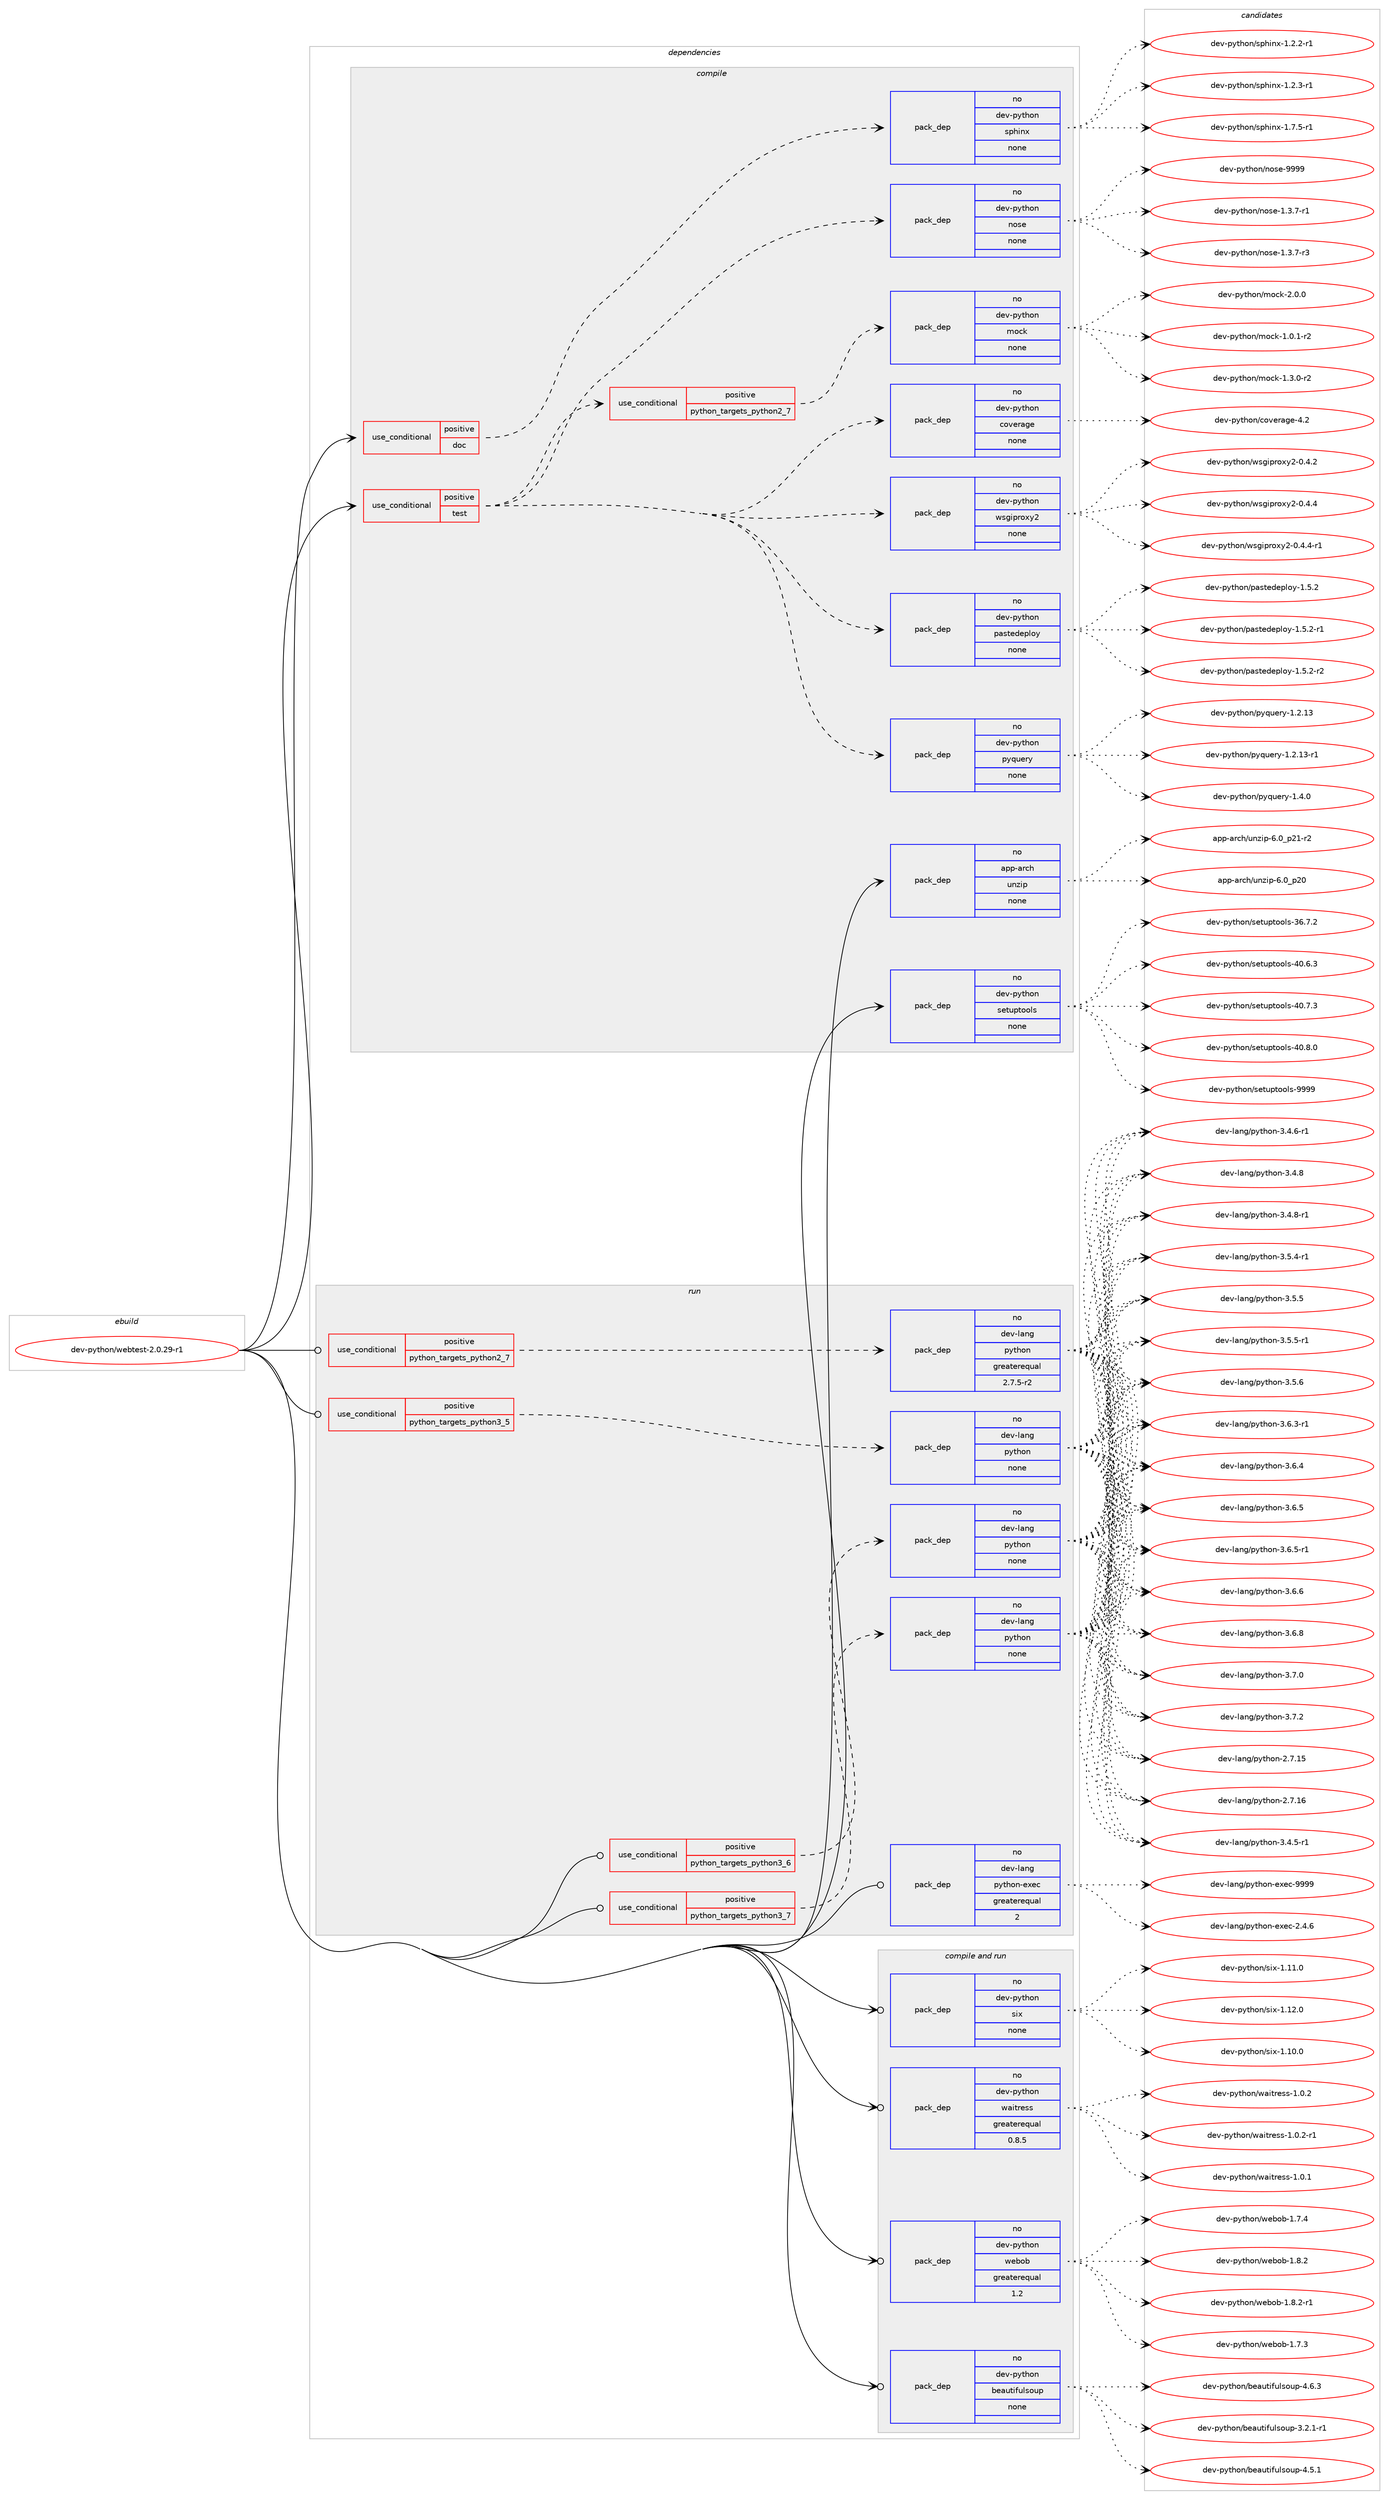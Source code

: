 digraph prolog {

# *************
# Graph options
# *************

newrank=true;
concentrate=true;
compound=true;
graph [rankdir=LR,fontname=Helvetica,fontsize=10,ranksep=1.5];#, ranksep=2.5, nodesep=0.2];
edge  [arrowhead=vee];
node  [fontname=Helvetica,fontsize=10];

# **********
# The ebuild
# **********

subgraph cluster_leftcol {
color=gray;
rank=same;
label=<<i>ebuild</i>>;
id [label="dev-python/webtest-2.0.29-r1", color=red, width=4, href="../dev-python/webtest-2.0.29-r1.svg"];
}

# ****************
# The dependencies
# ****************

subgraph cluster_midcol {
color=gray;
label=<<i>dependencies</i>>;
subgraph cluster_compile {
fillcolor="#eeeeee";
style=filled;
label=<<i>compile</i>>;
subgraph cond386768 {
dependency1447836 [label=<<TABLE BORDER="0" CELLBORDER="1" CELLSPACING="0" CELLPADDING="4"><TR><TD ROWSPAN="3" CELLPADDING="10">use_conditional</TD></TR><TR><TD>positive</TD></TR><TR><TD>doc</TD></TR></TABLE>>, shape=none, color=red];
subgraph pack1037698 {
dependency1447837 [label=<<TABLE BORDER="0" CELLBORDER="1" CELLSPACING="0" CELLPADDING="4" WIDTH="220"><TR><TD ROWSPAN="6" CELLPADDING="30">pack_dep</TD></TR><TR><TD WIDTH="110">no</TD></TR><TR><TD>dev-python</TD></TR><TR><TD>sphinx</TD></TR><TR><TD>none</TD></TR><TR><TD></TD></TR></TABLE>>, shape=none, color=blue];
}
dependency1447836:e -> dependency1447837:w [weight=20,style="dashed",arrowhead="vee"];
}
id:e -> dependency1447836:w [weight=20,style="solid",arrowhead="vee"];
subgraph cond386769 {
dependency1447838 [label=<<TABLE BORDER="0" CELLBORDER="1" CELLSPACING="0" CELLPADDING="4"><TR><TD ROWSPAN="3" CELLPADDING="10">use_conditional</TD></TR><TR><TD>positive</TD></TR><TR><TD>test</TD></TR></TABLE>>, shape=none, color=red];
subgraph pack1037699 {
dependency1447839 [label=<<TABLE BORDER="0" CELLBORDER="1" CELLSPACING="0" CELLPADDING="4" WIDTH="220"><TR><TD ROWSPAN="6" CELLPADDING="30">pack_dep</TD></TR><TR><TD WIDTH="110">no</TD></TR><TR><TD>dev-python</TD></TR><TR><TD>nose</TD></TR><TR><TD>none</TD></TR><TR><TD></TD></TR></TABLE>>, shape=none, color=blue];
}
dependency1447838:e -> dependency1447839:w [weight=20,style="dashed",arrowhead="vee"];
subgraph pack1037700 {
dependency1447840 [label=<<TABLE BORDER="0" CELLBORDER="1" CELLSPACING="0" CELLPADDING="4" WIDTH="220"><TR><TD ROWSPAN="6" CELLPADDING="30">pack_dep</TD></TR><TR><TD WIDTH="110">no</TD></TR><TR><TD>dev-python</TD></TR><TR><TD>pyquery</TD></TR><TR><TD>none</TD></TR><TR><TD></TD></TR></TABLE>>, shape=none, color=blue];
}
dependency1447838:e -> dependency1447840:w [weight=20,style="dashed",arrowhead="vee"];
subgraph pack1037701 {
dependency1447841 [label=<<TABLE BORDER="0" CELLBORDER="1" CELLSPACING="0" CELLPADDING="4" WIDTH="220"><TR><TD ROWSPAN="6" CELLPADDING="30">pack_dep</TD></TR><TR><TD WIDTH="110">no</TD></TR><TR><TD>dev-python</TD></TR><TR><TD>pastedeploy</TD></TR><TR><TD>none</TD></TR><TR><TD></TD></TR></TABLE>>, shape=none, color=blue];
}
dependency1447838:e -> dependency1447841:w [weight=20,style="dashed",arrowhead="vee"];
subgraph pack1037702 {
dependency1447842 [label=<<TABLE BORDER="0" CELLBORDER="1" CELLSPACING="0" CELLPADDING="4" WIDTH="220"><TR><TD ROWSPAN="6" CELLPADDING="30">pack_dep</TD></TR><TR><TD WIDTH="110">no</TD></TR><TR><TD>dev-python</TD></TR><TR><TD>wsgiproxy2</TD></TR><TR><TD>none</TD></TR><TR><TD></TD></TR></TABLE>>, shape=none, color=blue];
}
dependency1447838:e -> dependency1447842:w [weight=20,style="dashed",arrowhead="vee"];
subgraph pack1037703 {
dependency1447843 [label=<<TABLE BORDER="0" CELLBORDER="1" CELLSPACING="0" CELLPADDING="4" WIDTH="220"><TR><TD ROWSPAN="6" CELLPADDING="30">pack_dep</TD></TR><TR><TD WIDTH="110">no</TD></TR><TR><TD>dev-python</TD></TR><TR><TD>coverage</TD></TR><TR><TD>none</TD></TR><TR><TD></TD></TR></TABLE>>, shape=none, color=blue];
}
dependency1447838:e -> dependency1447843:w [weight=20,style="dashed",arrowhead="vee"];
subgraph cond386770 {
dependency1447844 [label=<<TABLE BORDER="0" CELLBORDER="1" CELLSPACING="0" CELLPADDING="4"><TR><TD ROWSPAN="3" CELLPADDING="10">use_conditional</TD></TR><TR><TD>positive</TD></TR><TR><TD>python_targets_python2_7</TD></TR></TABLE>>, shape=none, color=red];
subgraph pack1037704 {
dependency1447845 [label=<<TABLE BORDER="0" CELLBORDER="1" CELLSPACING="0" CELLPADDING="4" WIDTH="220"><TR><TD ROWSPAN="6" CELLPADDING="30">pack_dep</TD></TR><TR><TD WIDTH="110">no</TD></TR><TR><TD>dev-python</TD></TR><TR><TD>mock</TD></TR><TR><TD>none</TD></TR><TR><TD></TD></TR></TABLE>>, shape=none, color=blue];
}
dependency1447844:e -> dependency1447845:w [weight=20,style="dashed",arrowhead="vee"];
}
dependency1447838:e -> dependency1447844:w [weight=20,style="dashed",arrowhead="vee"];
}
id:e -> dependency1447838:w [weight=20,style="solid",arrowhead="vee"];
subgraph pack1037705 {
dependency1447846 [label=<<TABLE BORDER="0" CELLBORDER="1" CELLSPACING="0" CELLPADDING="4" WIDTH="220"><TR><TD ROWSPAN="6" CELLPADDING="30">pack_dep</TD></TR><TR><TD WIDTH="110">no</TD></TR><TR><TD>app-arch</TD></TR><TR><TD>unzip</TD></TR><TR><TD>none</TD></TR><TR><TD></TD></TR></TABLE>>, shape=none, color=blue];
}
id:e -> dependency1447846:w [weight=20,style="solid",arrowhead="vee"];
subgraph pack1037706 {
dependency1447847 [label=<<TABLE BORDER="0" CELLBORDER="1" CELLSPACING="0" CELLPADDING="4" WIDTH="220"><TR><TD ROWSPAN="6" CELLPADDING="30">pack_dep</TD></TR><TR><TD WIDTH="110">no</TD></TR><TR><TD>dev-python</TD></TR><TR><TD>setuptools</TD></TR><TR><TD>none</TD></TR><TR><TD></TD></TR></TABLE>>, shape=none, color=blue];
}
id:e -> dependency1447847:w [weight=20,style="solid",arrowhead="vee"];
}
subgraph cluster_compileandrun {
fillcolor="#eeeeee";
style=filled;
label=<<i>compile and run</i>>;
subgraph pack1037707 {
dependency1447848 [label=<<TABLE BORDER="0" CELLBORDER="1" CELLSPACING="0" CELLPADDING="4" WIDTH="220"><TR><TD ROWSPAN="6" CELLPADDING="30">pack_dep</TD></TR><TR><TD WIDTH="110">no</TD></TR><TR><TD>dev-python</TD></TR><TR><TD>beautifulsoup</TD></TR><TR><TD>none</TD></TR><TR><TD></TD></TR></TABLE>>, shape=none, color=blue];
}
id:e -> dependency1447848:w [weight=20,style="solid",arrowhead="odotvee"];
subgraph pack1037708 {
dependency1447849 [label=<<TABLE BORDER="0" CELLBORDER="1" CELLSPACING="0" CELLPADDING="4" WIDTH="220"><TR><TD ROWSPAN="6" CELLPADDING="30">pack_dep</TD></TR><TR><TD WIDTH="110">no</TD></TR><TR><TD>dev-python</TD></TR><TR><TD>six</TD></TR><TR><TD>none</TD></TR><TR><TD></TD></TR></TABLE>>, shape=none, color=blue];
}
id:e -> dependency1447849:w [weight=20,style="solid",arrowhead="odotvee"];
subgraph pack1037709 {
dependency1447850 [label=<<TABLE BORDER="0" CELLBORDER="1" CELLSPACING="0" CELLPADDING="4" WIDTH="220"><TR><TD ROWSPAN="6" CELLPADDING="30">pack_dep</TD></TR><TR><TD WIDTH="110">no</TD></TR><TR><TD>dev-python</TD></TR><TR><TD>waitress</TD></TR><TR><TD>greaterequal</TD></TR><TR><TD>0.8.5</TD></TR></TABLE>>, shape=none, color=blue];
}
id:e -> dependency1447850:w [weight=20,style="solid",arrowhead="odotvee"];
subgraph pack1037710 {
dependency1447851 [label=<<TABLE BORDER="0" CELLBORDER="1" CELLSPACING="0" CELLPADDING="4" WIDTH="220"><TR><TD ROWSPAN="6" CELLPADDING="30">pack_dep</TD></TR><TR><TD WIDTH="110">no</TD></TR><TR><TD>dev-python</TD></TR><TR><TD>webob</TD></TR><TR><TD>greaterequal</TD></TR><TR><TD>1.2</TD></TR></TABLE>>, shape=none, color=blue];
}
id:e -> dependency1447851:w [weight=20,style="solid",arrowhead="odotvee"];
}
subgraph cluster_run {
fillcolor="#eeeeee";
style=filled;
label=<<i>run</i>>;
subgraph cond386771 {
dependency1447852 [label=<<TABLE BORDER="0" CELLBORDER="1" CELLSPACING="0" CELLPADDING="4"><TR><TD ROWSPAN="3" CELLPADDING="10">use_conditional</TD></TR><TR><TD>positive</TD></TR><TR><TD>python_targets_python2_7</TD></TR></TABLE>>, shape=none, color=red];
subgraph pack1037711 {
dependency1447853 [label=<<TABLE BORDER="0" CELLBORDER="1" CELLSPACING="0" CELLPADDING="4" WIDTH="220"><TR><TD ROWSPAN="6" CELLPADDING="30">pack_dep</TD></TR><TR><TD WIDTH="110">no</TD></TR><TR><TD>dev-lang</TD></TR><TR><TD>python</TD></TR><TR><TD>greaterequal</TD></TR><TR><TD>2.7.5-r2</TD></TR></TABLE>>, shape=none, color=blue];
}
dependency1447852:e -> dependency1447853:w [weight=20,style="dashed",arrowhead="vee"];
}
id:e -> dependency1447852:w [weight=20,style="solid",arrowhead="odot"];
subgraph cond386772 {
dependency1447854 [label=<<TABLE BORDER="0" CELLBORDER="1" CELLSPACING="0" CELLPADDING="4"><TR><TD ROWSPAN="3" CELLPADDING="10">use_conditional</TD></TR><TR><TD>positive</TD></TR><TR><TD>python_targets_python3_5</TD></TR></TABLE>>, shape=none, color=red];
subgraph pack1037712 {
dependency1447855 [label=<<TABLE BORDER="0" CELLBORDER="1" CELLSPACING="0" CELLPADDING="4" WIDTH="220"><TR><TD ROWSPAN="6" CELLPADDING="30">pack_dep</TD></TR><TR><TD WIDTH="110">no</TD></TR><TR><TD>dev-lang</TD></TR><TR><TD>python</TD></TR><TR><TD>none</TD></TR><TR><TD></TD></TR></TABLE>>, shape=none, color=blue];
}
dependency1447854:e -> dependency1447855:w [weight=20,style="dashed",arrowhead="vee"];
}
id:e -> dependency1447854:w [weight=20,style="solid",arrowhead="odot"];
subgraph cond386773 {
dependency1447856 [label=<<TABLE BORDER="0" CELLBORDER="1" CELLSPACING="0" CELLPADDING="4"><TR><TD ROWSPAN="3" CELLPADDING="10">use_conditional</TD></TR><TR><TD>positive</TD></TR><TR><TD>python_targets_python3_6</TD></TR></TABLE>>, shape=none, color=red];
subgraph pack1037713 {
dependency1447857 [label=<<TABLE BORDER="0" CELLBORDER="1" CELLSPACING="0" CELLPADDING="4" WIDTH="220"><TR><TD ROWSPAN="6" CELLPADDING="30">pack_dep</TD></TR><TR><TD WIDTH="110">no</TD></TR><TR><TD>dev-lang</TD></TR><TR><TD>python</TD></TR><TR><TD>none</TD></TR><TR><TD></TD></TR></TABLE>>, shape=none, color=blue];
}
dependency1447856:e -> dependency1447857:w [weight=20,style="dashed",arrowhead="vee"];
}
id:e -> dependency1447856:w [weight=20,style="solid",arrowhead="odot"];
subgraph cond386774 {
dependency1447858 [label=<<TABLE BORDER="0" CELLBORDER="1" CELLSPACING="0" CELLPADDING="4"><TR><TD ROWSPAN="3" CELLPADDING="10">use_conditional</TD></TR><TR><TD>positive</TD></TR><TR><TD>python_targets_python3_7</TD></TR></TABLE>>, shape=none, color=red];
subgraph pack1037714 {
dependency1447859 [label=<<TABLE BORDER="0" CELLBORDER="1" CELLSPACING="0" CELLPADDING="4" WIDTH="220"><TR><TD ROWSPAN="6" CELLPADDING="30">pack_dep</TD></TR><TR><TD WIDTH="110">no</TD></TR><TR><TD>dev-lang</TD></TR><TR><TD>python</TD></TR><TR><TD>none</TD></TR><TR><TD></TD></TR></TABLE>>, shape=none, color=blue];
}
dependency1447858:e -> dependency1447859:w [weight=20,style="dashed",arrowhead="vee"];
}
id:e -> dependency1447858:w [weight=20,style="solid",arrowhead="odot"];
subgraph pack1037715 {
dependency1447860 [label=<<TABLE BORDER="0" CELLBORDER="1" CELLSPACING="0" CELLPADDING="4" WIDTH="220"><TR><TD ROWSPAN="6" CELLPADDING="30">pack_dep</TD></TR><TR><TD WIDTH="110">no</TD></TR><TR><TD>dev-lang</TD></TR><TR><TD>python-exec</TD></TR><TR><TD>greaterequal</TD></TR><TR><TD>2</TD></TR></TABLE>>, shape=none, color=blue];
}
id:e -> dependency1447860:w [weight=20,style="solid",arrowhead="odot"];
}
}

# **************
# The candidates
# **************

subgraph cluster_choices {
rank=same;
color=gray;
label=<<i>candidates</i>>;

subgraph choice1037698 {
color=black;
nodesep=1;
choice10010111845112121116104111110471151121041051101204549465046504511449 [label="dev-python/sphinx-1.2.2-r1", color=red, width=4,href="../dev-python/sphinx-1.2.2-r1.svg"];
choice10010111845112121116104111110471151121041051101204549465046514511449 [label="dev-python/sphinx-1.2.3-r1", color=red, width=4,href="../dev-python/sphinx-1.2.3-r1.svg"];
choice10010111845112121116104111110471151121041051101204549465546534511449 [label="dev-python/sphinx-1.7.5-r1", color=red, width=4,href="../dev-python/sphinx-1.7.5-r1.svg"];
dependency1447837:e -> choice10010111845112121116104111110471151121041051101204549465046504511449:w [style=dotted,weight="100"];
dependency1447837:e -> choice10010111845112121116104111110471151121041051101204549465046514511449:w [style=dotted,weight="100"];
dependency1447837:e -> choice10010111845112121116104111110471151121041051101204549465546534511449:w [style=dotted,weight="100"];
}
subgraph choice1037699 {
color=black;
nodesep=1;
choice10010111845112121116104111110471101111151014549465146554511449 [label="dev-python/nose-1.3.7-r1", color=red, width=4,href="../dev-python/nose-1.3.7-r1.svg"];
choice10010111845112121116104111110471101111151014549465146554511451 [label="dev-python/nose-1.3.7-r3", color=red, width=4,href="../dev-python/nose-1.3.7-r3.svg"];
choice10010111845112121116104111110471101111151014557575757 [label="dev-python/nose-9999", color=red, width=4,href="../dev-python/nose-9999.svg"];
dependency1447839:e -> choice10010111845112121116104111110471101111151014549465146554511449:w [style=dotted,weight="100"];
dependency1447839:e -> choice10010111845112121116104111110471101111151014549465146554511451:w [style=dotted,weight="100"];
dependency1447839:e -> choice10010111845112121116104111110471101111151014557575757:w [style=dotted,weight="100"];
}
subgraph choice1037700 {
color=black;
nodesep=1;
choice100101118451121211161041111104711212111311710111412145494650464951 [label="dev-python/pyquery-1.2.13", color=red, width=4,href="../dev-python/pyquery-1.2.13.svg"];
choice1001011184511212111610411111047112121113117101114121454946504649514511449 [label="dev-python/pyquery-1.2.13-r1", color=red, width=4,href="../dev-python/pyquery-1.2.13-r1.svg"];
choice1001011184511212111610411111047112121113117101114121454946524648 [label="dev-python/pyquery-1.4.0", color=red, width=4,href="../dev-python/pyquery-1.4.0.svg"];
dependency1447840:e -> choice100101118451121211161041111104711212111311710111412145494650464951:w [style=dotted,weight="100"];
dependency1447840:e -> choice1001011184511212111610411111047112121113117101114121454946504649514511449:w [style=dotted,weight="100"];
dependency1447840:e -> choice1001011184511212111610411111047112121113117101114121454946524648:w [style=dotted,weight="100"];
}
subgraph choice1037701 {
color=black;
nodesep=1;
choice100101118451121211161041111104711297115116101100101112108111121454946534650 [label="dev-python/pastedeploy-1.5.2", color=red, width=4,href="../dev-python/pastedeploy-1.5.2.svg"];
choice1001011184511212111610411111047112971151161011001011121081111214549465346504511449 [label="dev-python/pastedeploy-1.5.2-r1", color=red, width=4,href="../dev-python/pastedeploy-1.5.2-r1.svg"];
choice1001011184511212111610411111047112971151161011001011121081111214549465346504511450 [label="dev-python/pastedeploy-1.5.2-r2", color=red, width=4,href="../dev-python/pastedeploy-1.5.2-r2.svg"];
dependency1447841:e -> choice100101118451121211161041111104711297115116101100101112108111121454946534650:w [style=dotted,weight="100"];
dependency1447841:e -> choice1001011184511212111610411111047112971151161011001011121081111214549465346504511449:w [style=dotted,weight="100"];
dependency1447841:e -> choice1001011184511212111610411111047112971151161011001011121081111214549465346504511450:w [style=dotted,weight="100"];
}
subgraph choice1037702 {
color=black;
nodesep=1;
choice100101118451121211161041111104711911510310511211411112012150454846524650 [label="dev-python/wsgiproxy2-0.4.2", color=red, width=4,href="../dev-python/wsgiproxy2-0.4.2.svg"];
choice100101118451121211161041111104711911510310511211411112012150454846524652 [label="dev-python/wsgiproxy2-0.4.4", color=red, width=4,href="../dev-python/wsgiproxy2-0.4.4.svg"];
choice1001011184511212111610411111047119115103105112114111120121504548465246524511449 [label="dev-python/wsgiproxy2-0.4.4-r1", color=red, width=4,href="../dev-python/wsgiproxy2-0.4.4-r1.svg"];
dependency1447842:e -> choice100101118451121211161041111104711911510310511211411112012150454846524650:w [style=dotted,weight="100"];
dependency1447842:e -> choice100101118451121211161041111104711911510310511211411112012150454846524652:w [style=dotted,weight="100"];
dependency1447842:e -> choice1001011184511212111610411111047119115103105112114111120121504548465246524511449:w [style=dotted,weight="100"];
}
subgraph choice1037703 {
color=black;
nodesep=1;
choice1001011184511212111610411111047991111181011149710310145524650 [label="dev-python/coverage-4.2", color=red, width=4,href="../dev-python/coverage-4.2.svg"];
dependency1447843:e -> choice1001011184511212111610411111047991111181011149710310145524650:w [style=dotted,weight="100"];
}
subgraph choice1037704 {
color=black;
nodesep=1;
choice1001011184511212111610411111047109111991074549464846494511450 [label="dev-python/mock-1.0.1-r2", color=red, width=4,href="../dev-python/mock-1.0.1-r2.svg"];
choice1001011184511212111610411111047109111991074549465146484511450 [label="dev-python/mock-1.3.0-r2", color=red, width=4,href="../dev-python/mock-1.3.0-r2.svg"];
choice100101118451121211161041111104710911199107455046484648 [label="dev-python/mock-2.0.0", color=red, width=4,href="../dev-python/mock-2.0.0.svg"];
dependency1447845:e -> choice1001011184511212111610411111047109111991074549464846494511450:w [style=dotted,weight="100"];
dependency1447845:e -> choice1001011184511212111610411111047109111991074549465146484511450:w [style=dotted,weight="100"];
dependency1447845:e -> choice100101118451121211161041111104710911199107455046484648:w [style=dotted,weight="100"];
}
subgraph choice1037705 {
color=black;
nodesep=1;
choice971121124597114991044711711012210511245544648951125048 [label="app-arch/unzip-6.0_p20", color=red, width=4,href="../app-arch/unzip-6.0_p20.svg"];
choice9711211245971149910447117110122105112455446489511250494511450 [label="app-arch/unzip-6.0_p21-r2", color=red, width=4,href="../app-arch/unzip-6.0_p21-r2.svg"];
dependency1447846:e -> choice971121124597114991044711711012210511245544648951125048:w [style=dotted,weight="100"];
dependency1447846:e -> choice9711211245971149910447117110122105112455446489511250494511450:w [style=dotted,weight="100"];
}
subgraph choice1037706 {
color=black;
nodesep=1;
choice100101118451121211161041111104711510111611711211611111110811545515446554650 [label="dev-python/setuptools-36.7.2", color=red, width=4,href="../dev-python/setuptools-36.7.2.svg"];
choice100101118451121211161041111104711510111611711211611111110811545524846544651 [label="dev-python/setuptools-40.6.3", color=red, width=4,href="../dev-python/setuptools-40.6.3.svg"];
choice100101118451121211161041111104711510111611711211611111110811545524846554651 [label="dev-python/setuptools-40.7.3", color=red, width=4,href="../dev-python/setuptools-40.7.3.svg"];
choice100101118451121211161041111104711510111611711211611111110811545524846564648 [label="dev-python/setuptools-40.8.0", color=red, width=4,href="../dev-python/setuptools-40.8.0.svg"];
choice10010111845112121116104111110471151011161171121161111111081154557575757 [label="dev-python/setuptools-9999", color=red, width=4,href="../dev-python/setuptools-9999.svg"];
dependency1447847:e -> choice100101118451121211161041111104711510111611711211611111110811545515446554650:w [style=dotted,weight="100"];
dependency1447847:e -> choice100101118451121211161041111104711510111611711211611111110811545524846544651:w [style=dotted,weight="100"];
dependency1447847:e -> choice100101118451121211161041111104711510111611711211611111110811545524846554651:w [style=dotted,weight="100"];
dependency1447847:e -> choice100101118451121211161041111104711510111611711211611111110811545524846564648:w [style=dotted,weight="100"];
dependency1447847:e -> choice10010111845112121116104111110471151011161171121161111111081154557575757:w [style=dotted,weight="100"];
}
subgraph choice1037707 {
color=black;
nodesep=1;
choice100101118451121211161041111104798101971171161051021171081151111171124551465046494511449 [label="dev-python/beautifulsoup-3.2.1-r1", color=red, width=4,href="../dev-python/beautifulsoup-3.2.1-r1.svg"];
choice10010111845112121116104111110479810197117116105102117108115111117112455246534649 [label="dev-python/beautifulsoup-4.5.1", color=red, width=4,href="../dev-python/beautifulsoup-4.5.1.svg"];
choice10010111845112121116104111110479810197117116105102117108115111117112455246544651 [label="dev-python/beautifulsoup-4.6.3", color=red, width=4,href="../dev-python/beautifulsoup-4.6.3.svg"];
dependency1447848:e -> choice100101118451121211161041111104798101971171161051021171081151111171124551465046494511449:w [style=dotted,weight="100"];
dependency1447848:e -> choice10010111845112121116104111110479810197117116105102117108115111117112455246534649:w [style=dotted,weight="100"];
dependency1447848:e -> choice10010111845112121116104111110479810197117116105102117108115111117112455246544651:w [style=dotted,weight="100"];
}
subgraph choice1037708 {
color=black;
nodesep=1;
choice100101118451121211161041111104711510512045494649484648 [label="dev-python/six-1.10.0", color=red, width=4,href="../dev-python/six-1.10.0.svg"];
choice100101118451121211161041111104711510512045494649494648 [label="dev-python/six-1.11.0", color=red, width=4,href="../dev-python/six-1.11.0.svg"];
choice100101118451121211161041111104711510512045494649504648 [label="dev-python/six-1.12.0", color=red, width=4,href="../dev-python/six-1.12.0.svg"];
dependency1447849:e -> choice100101118451121211161041111104711510512045494649484648:w [style=dotted,weight="100"];
dependency1447849:e -> choice100101118451121211161041111104711510512045494649494648:w [style=dotted,weight="100"];
dependency1447849:e -> choice100101118451121211161041111104711510512045494649504648:w [style=dotted,weight="100"];
}
subgraph choice1037709 {
color=black;
nodesep=1;
choice100101118451121211161041111104711997105116114101115115454946484649 [label="dev-python/waitress-1.0.1", color=red, width=4,href="../dev-python/waitress-1.0.1.svg"];
choice100101118451121211161041111104711997105116114101115115454946484650 [label="dev-python/waitress-1.0.2", color=red, width=4,href="../dev-python/waitress-1.0.2.svg"];
choice1001011184511212111610411111047119971051161141011151154549464846504511449 [label="dev-python/waitress-1.0.2-r1", color=red, width=4,href="../dev-python/waitress-1.0.2-r1.svg"];
dependency1447850:e -> choice100101118451121211161041111104711997105116114101115115454946484649:w [style=dotted,weight="100"];
dependency1447850:e -> choice100101118451121211161041111104711997105116114101115115454946484650:w [style=dotted,weight="100"];
dependency1447850:e -> choice1001011184511212111610411111047119971051161141011151154549464846504511449:w [style=dotted,weight="100"];
}
subgraph choice1037710 {
color=black;
nodesep=1;
choice10010111845112121116104111110471191019811198454946554651 [label="dev-python/webob-1.7.3", color=red, width=4,href="../dev-python/webob-1.7.3.svg"];
choice10010111845112121116104111110471191019811198454946554652 [label="dev-python/webob-1.7.4", color=red, width=4,href="../dev-python/webob-1.7.4.svg"];
choice10010111845112121116104111110471191019811198454946564650 [label="dev-python/webob-1.8.2", color=red, width=4,href="../dev-python/webob-1.8.2.svg"];
choice100101118451121211161041111104711910198111984549465646504511449 [label="dev-python/webob-1.8.2-r1", color=red, width=4,href="../dev-python/webob-1.8.2-r1.svg"];
dependency1447851:e -> choice10010111845112121116104111110471191019811198454946554651:w [style=dotted,weight="100"];
dependency1447851:e -> choice10010111845112121116104111110471191019811198454946554652:w [style=dotted,weight="100"];
dependency1447851:e -> choice10010111845112121116104111110471191019811198454946564650:w [style=dotted,weight="100"];
dependency1447851:e -> choice100101118451121211161041111104711910198111984549465646504511449:w [style=dotted,weight="100"];
}
subgraph choice1037711 {
color=black;
nodesep=1;
choice10010111845108971101034711212111610411111045504655464953 [label="dev-lang/python-2.7.15", color=red, width=4,href="../dev-lang/python-2.7.15.svg"];
choice10010111845108971101034711212111610411111045504655464954 [label="dev-lang/python-2.7.16", color=red, width=4,href="../dev-lang/python-2.7.16.svg"];
choice1001011184510897110103471121211161041111104551465246534511449 [label="dev-lang/python-3.4.5-r1", color=red, width=4,href="../dev-lang/python-3.4.5-r1.svg"];
choice1001011184510897110103471121211161041111104551465246544511449 [label="dev-lang/python-3.4.6-r1", color=red, width=4,href="../dev-lang/python-3.4.6-r1.svg"];
choice100101118451089711010347112121116104111110455146524656 [label="dev-lang/python-3.4.8", color=red, width=4,href="../dev-lang/python-3.4.8.svg"];
choice1001011184510897110103471121211161041111104551465246564511449 [label="dev-lang/python-3.4.8-r1", color=red, width=4,href="../dev-lang/python-3.4.8-r1.svg"];
choice1001011184510897110103471121211161041111104551465346524511449 [label="dev-lang/python-3.5.4-r1", color=red, width=4,href="../dev-lang/python-3.5.4-r1.svg"];
choice100101118451089711010347112121116104111110455146534653 [label="dev-lang/python-3.5.5", color=red, width=4,href="../dev-lang/python-3.5.5.svg"];
choice1001011184510897110103471121211161041111104551465346534511449 [label="dev-lang/python-3.5.5-r1", color=red, width=4,href="../dev-lang/python-3.5.5-r1.svg"];
choice100101118451089711010347112121116104111110455146534654 [label="dev-lang/python-3.5.6", color=red, width=4,href="../dev-lang/python-3.5.6.svg"];
choice1001011184510897110103471121211161041111104551465446514511449 [label="dev-lang/python-3.6.3-r1", color=red, width=4,href="../dev-lang/python-3.6.3-r1.svg"];
choice100101118451089711010347112121116104111110455146544652 [label="dev-lang/python-3.6.4", color=red, width=4,href="../dev-lang/python-3.6.4.svg"];
choice100101118451089711010347112121116104111110455146544653 [label="dev-lang/python-3.6.5", color=red, width=4,href="../dev-lang/python-3.6.5.svg"];
choice1001011184510897110103471121211161041111104551465446534511449 [label="dev-lang/python-3.6.5-r1", color=red, width=4,href="../dev-lang/python-3.6.5-r1.svg"];
choice100101118451089711010347112121116104111110455146544654 [label="dev-lang/python-3.6.6", color=red, width=4,href="../dev-lang/python-3.6.6.svg"];
choice100101118451089711010347112121116104111110455146544656 [label="dev-lang/python-3.6.8", color=red, width=4,href="../dev-lang/python-3.6.8.svg"];
choice100101118451089711010347112121116104111110455146554648 [label="dev-lang/python-3.7.0", color=red, width=4,href="../dev-lang/python-3.7.0.svg"];
choice100101118451089711010347112121116104111110455146554650 [label="dev-lang/python-3.7.2", color=red, width=4,href="../dev-lang/python-3.7.2.svg"];
dependency1447853:e -> choice10010111845108971101034711212111610411111045504655464953:w [style=dotted,weight="100"];
dependency1447853:e -> choice10010111845108971101034711212111610411111045504655464954:w [style=dotted,weight="100"];
dependency1447853:e -> choice1001011184510897110103471121211161041111104551465246534511449:w [style=dotted,weight="100"];
dependency1447853:e -> choice1001011184510897110103471121211161041111104551465246544511449:w [style=dotted,weight="100"];
dependency1447853:e -> choice100101118451089711010347112121116104111110455146524656:w [style=dotted,weight="100"];
dependency1447853:e -> choice1001011184510897110103471121211161041111104551465246564511449:w [style=dotted,weight="100"];
dependency1447853:e -> choice1001011184510897110103471121211161041111104551465346524511449:w [style=dotted,weight="100"];
dependency1447853:e -> choice100101118451089711010347112121116104111110455146534653:w [style=dotted,weight="100"];
dependency1447853:e -> choice1001011184510897110103471121211161041111104551465346534511449:w [style=dotted,weight="100"];
dependency1447853:e -> choice100101118451089711010347112121116104111110455146534654:w [style=dotted,weight="100"];
dependency1447853:e -> choice1001011184510897110103471121211161041111104551465446514511449:w [style=dotted,weight="100"];
dependency1447853:e -> choice100101118451089711010347112121116104111110455146544652:w [style=dotted,weight="100"];
dependency1447853:e -> choice100101118451089711010347112121116104111110455146544653:w [style=dotted,weight="100"];
dependency1447853:e -> choice1001011184510897110103471121211161041111104551465446534511449:w [style=dotted,weight="100"];
dependency1447853:e -> choice100101118451089711010347112121116104111110455146544654:w [style=dotted,weight="100"];
dependency1447853:e -> choice100101118451089711010347112121116104111110455146544656:w [style=dotted,weight="100"];
dependency1447853:e -> choice100101118451089711010347112121116104111110455146554648:w [style=dotted,weight="100"];
dependency1447853:e -> choice100101118451089711010347112121116104111110455146554650:w [style=dotted,weight="100"];
}
subgraph choice1037712 {
color=black;
nodesep=1;
choice10010111845108971101034711212111610411111045504655464953 [label="dev-lang/python-2.7.15", color=red, width=4,href="../dev-lang/python-2.7.15.svg"];
choice10010111845108971101034711212111610411111045504655464954 [label="dev-lang/python-2.7.16", color=red, width=4,href="../dev-lang/python-2.7.16.svg"];
choice1001011184510897110103471121211161041111104551465246534511449 [label="dev-lang/python-3.4.5-r1", color=red, width=4,href="../dev-lang/python-3.4.5-r1.svg"];
choice1001011184510897110103471121211161041111104551465246544511449 [label="dev-lang/python-3.4.6-r1", color=red, width=4,href="../dev-lang/python-3.4.6-r1.svg"];
choice100101118451089711010347112121116104111110455146524656 [label="dev-lang/python-3.4.8", color=red, width=4,href="../dev-lang/python-3.4.8.svg"];
choice1001011184510897110103471121211161041111104551465246564511449 [label="dev-lang/python-3.4.8-r1", color=red, width=4,href="../dev-lang/python-3.4.8-r1.svg"];
choice1001011184510897110103471121211161041111104551465346524511449 [label="dev-lang/python-3.5.4-r1", color=red, width=4,href="../dev-lang/python-3.5.4-r1.svg"];
choice100101118451089711010347112121116104111110455146534653 [label="dev-lang/python-3.5.5", color=red, width=4,href="../dev-lang/python-3.5.5.svg"];
choice1001011184510897110103471121211161041111104551465346534511449 [label="dev-lang/python-3.5.5-r1", color=red, width=4,href="../dev-lang/python-3.5.5-r1.svg"];
choice100101118451089711010347112121116104111110455146534654 [label="dev-lang/python-3.5.6", color=red, width=4,href="../dev-lang/python-3.5.6.svg"];
choice1001011184510897110103471121211161041111104551465446514511449 [label="dev-lang/python-3.6.3-r1", color=red, width=4,href="../dev-lang/python-3.6.3-r1.svg"];
choice100101118451089711010347112121116104111110455146544652 [label="dev-lang/python-3.6.4", color=red, width=4,href="../dev-lang/python-3.6.4.svg"];
choice100101118451089711010347112121116104111110455146544653 [label="dev-lang/python-3.6.5", color=red, width=4,href="../dev-lang/python-3.6.5.svg"];
choice1001011184510897110103471121211161041111104551465446534511449 [label="dev-lang/python-3.6.5-r1", color=red, width=4,href="../dev-lang/python-3.6.5-r1.svg"];
choice100101118451089711010347112121116104111110455146544654 [label="dev-lang/python-3.6.6", color=red, width=4,href="../dev-lang/python-3.6.6.svg"];
choice100101118451089711010347112121116104111110455146544656 [label="dev-lang/python-3.6.8", color=red, width=4,href="../dev-lang/python-3.6.8.svg"];
choice100101118451089711010347112121116104111110455146554648 [label="dev-lang/python-3.7.0", color=red, width=4,href="../dev-lang/python-3.7.0.svg"];
choice100101118451089711010347112121116104111110455146554650 [label="dev-lang/python-3.7.2", color=red, width=4,href="../dev-lang/python-3.7.2.svg"];
dependency1447855:e -> choice10010111845108971101034711212111610411111045504655464953:w [style=dotted,weight="100"];
dependency1447855:e -> choice10010111845108971101034711212111610411111045504655464954:w [style=dotted,weight="100"];
dependency1447855:e -> choice1001011184510897110103471121211161041111104551465246534511449:w [style=dotted,weight="100"];
dependency1447855:e -> choice1001011184510897110103471121211161041111104551465246544511449:w [style=dotted,weight="100"];
dependency1447855:e -> choice100101118451089711010347112121116104111110455146524656:w [style=dotted,weight="100"];
dependency1447855:e -> choice1001011184510897110103471121211161041111104551465246564511449:w [style=dotted,weight="100"];
dependency1447855:e -> choice1001011184510897110103471121211161041111104551465346524511449:w [style=dotted,weight="100"];
dependency1447855:e -> choice100101118451089711010347112121116104111110455146534653:w [style=dotted,weight="100"];
dependency1447855:e -> choice1001011184510897110103471121211161041111104551465346534511449:w [style=dotted,weight="100"];
dependency1447855:e -> choice100101118451089711010347112121116104111110455146534654:w [style=dotted,weight="100"];
dependency1447855:e -> choice1001011184510897110103471121211161041111104551465446514511449:w [style=dotted,weight="100"];
dependency1447855:e -> choice100101118451089711010347112121116104111110455146544652:w [style=dotted,weight="100"];
dependency1447855:e -> choice100101118451089711010347112121116104111110455146544653:w [style=dotted,weight="100"];
dependency1447855:e -> choice1001011184510897110103471121211161041111104551465446534511449:w [style=dotted,weight="100"];
dependency1447855:e -> choice100101118451089711010347112121116104111110455146544654:w [style=dotted,weight="100"];
dependency1447855:e -> choice100101118451089711010347112121116104111110455146544656:w [style=dotted,weight="100"];
dependency1447855:e -> choice100101118451089711010347112121116104111110455146554648:w [style=dotted,weight="100"];
dependency1447855:e -> choice100101118451089711010347112121116104111110455146554650:w [style=dotted,weight="100"];
}
subgraph choice1037713 {
color=black;
nodesep=1;
choice10010111845108971101034711212111610411111045504655464953 [label="dev-lang/python-2.7.15", color=red, width=4,href="../dev-lang/python-2.7.15.svg"];
choice10010111845108971101034711212111610411111045504655464954 [label="dev-lang/python-2.7.16", color=red, width=4,href="../dev-lang/python-2.7.16.svg"];
choice1001011184510897110103471121211161041111104551465246534511449 [label="dev-lang/python-3.4.5-r1", color=red, width=4,href="../dev-lang/python-3.4.5-r1.svg"];
choice1001011184510897110103471121211161041111104551465246544511449 [label="dev-lang/python-3.4.6-r1", color=red, width=4,href="../dev-lang/python-3.4.6-r1.svg"];
choice100101118451089711010347112121116104111110455146524656 [label="dev-lang/python-3.4.8", color=red, width=4,href="../dev-lang/python-3.4.8.svg"];
choice1001011184510897110103471121211161041111104551465246564511449 [label="dev-lang/python-3.4.8-r1", color=red, width=4,href="../dev-lang/python-3.4.8-r1.svg"];
choice1001011184510897110103471121211161041111104551465346524511449 [label="dev-lang/python-3.5.4-r1", color=red, width=4,href="../dev-lang/python-3.5.4-r1.svg"];
choice100101118451089711010347112121116104111110455146534653 [label="dev-lang/python-3.5.5", color=red, width=4,href="../dev-lang/python-3.5.5.svg"];
choice1001011184510897110103471121211161041111104551465346534511449 [label="dev-lang/python-3.5.5-r1", color=red, width=4,href="../dev-lang/python-3.5.5-r1.svg"];
choice100101118451089711010347112121116104111110455146534654 [label="dev-lang/python-3.5.6", color=red, width=4,href="../dev-lang/python-3.5.6.svg"];
choice1001011184510897110103471121211161041111104551465446514511449 [label="dev-lang/python-3.6.3-r1", color=red, width=4,href="../dev-lang/python-3.6.3-r1.svg"];
choice100101118451089711010347112121116104111110455146544652 [label="dev-lang/python-3.6.4", color=red, width=4,href="../dev-lang/python-3.6.4.svg"];
choice100101118451089711010347112121116104111110455146544653 [label="dev-lang/python-3.6.5", color=red, width=4,href="../dev-lang/python-3.6.5.svg"];
choice1001011184510897110103471121211161041111104551465446534511449 [label="dev-lang/python-3.6.5-r1", color=red, width=4,href="../dev-lang/python-3.6.5-r1.svg"];
choice100101118451089711010347112121116104111110455146544654 [label="dev-lang/python-3.6.6", color=red, width=4,href="../dev-lang/python-3.6.6.svg"];
choice100101118451089711010347112121116104111110455146544656 [label="dev-lang/python-3.6.8", color=red, width=4,href="../dev-lang/python-3.6.8.svg"];
choice100101118451089711010347112121116104111110455146554648 [label="dev-lang/python-3.7.0", color=red, width=4,href="../dev-lang/python-3.7.0.svg"];
choice100101118451089711010347112121116104111110455146554650 [label="dev-lang/python-3.7.2", color=red, width=4,href="../dev-lang/python-3.7.2.svg"];
dependency1447857:e -> choice10010111845108971101034711212111610411111045504655464953:w [style=dotted,weight="100"];
dependency1447857:e -> choice10010111845108971101034711212111610411111045504655464954:w [style=dotted,weight="100"];
dependency1447857:e -> choice1001011184510897110103471121211161041111104551465246534511449:w [style=dotted,weight="100"];
dependency1447857:e -> choice1001011184510897110103471121211161041111104551465246544511449:w [style=dotted,weight="100"];
dependency1447857:e -> choice100101118451089711010347112121116104111110455146524656:w [style=dotted,weight="100"];
dependency1447857:e -> choice1001011184510897110103471121211161041111104551465246564511449:w [style=dotted,weight="100"];
dependency1447857:e -> choice1001011184510897110103471121211161041111104551465346524511449:w [style=dotted,weight="100"];
dependency1447857:e -> choice100101118451089711010347112121116104111110455146534653:w [style=dotted,weight="100"];
dependency1447857:e -> choice1001011184510897110103471121211161041111104551465346534511449:w [style=dotted,weight="100"];
dependency1447857:e -> choice100101118451089711010347112121116104111110455146534654:w [style=dotted,weight="100"];
dependency1447857:e -> choice1001011184510897110103471121211161041111104551465446514511449:w [style=dotted,weight="100"];
dependency1447857:e -> choice100101118451089711010347112121116104111110455146544652:w [style=dotted,weight="100"];
dependency1447857:e -> choice100101118451089711010347112121116104111110455146544653:w [style=dotted,weight="100"];
dependency1447857:e -> choice1001011184510897110103471121211161041111104551465446534511449:w [style=dotted,weight="100"];
dependency1447857:e -> choice100101118451089711010347112121116104111110455146544654:w [style=dotted,weight="100"];
dependency1447857:e -> choice100101118451089711010347112121116104111110455146544656:w [style=dotted,weight="100"];
dependency1447857:e -> choice100101118451089711010347112121116104111110455146554648:w [style=dotted,weight="100"];
dependency1447857:e -> choice100101118451089711010347112121116104111110455146554650:w [style=dotted,weight="100"];
}
subgraph choice1037714 {
color=black;
nodesep=1;
choice10010111845108971101034711212111610411111045504655464953 [label="dev-lang/python-2.7.15", color=red, width=4,href="../dev-lang/python-2.7.15.svg"];
choice10010111845108971101034711212111610411111045504655464954 [label="dev-lang/python-2.7.16", color=red, width=4,href="../dev-lang/python-2.7.16.svg"];
choice1001011184510897110103471121211161041111104551465246534511449 [label="dev-lang/python-3.4.5-r1", color=red, width=4,href="../dev-lang/python-3.4.5-r1.svg"];
choice1001011184510897110103471121211161041111104551465246544511449 [label="dev-lang/python-3.4.6-r1", color=red, width=4,href="../dev-lang/python-3.4.6-r1.svg"];
choice100101118451089711010347112121116104111110455146524656 [label="dev-lang/python-3.4.8", color=red, width=4,href="../dev-lang/python-3.4.8.svg"];
choice1001011184510897110103471121211161041111104551465246564511449 [label="dev-lang/python-3.4.8-r1", color=red, width=4,href="../dev-lang/python-3.4.8-r1.svg"];
choice1001011184510897110103471121211161041111104551465346524511449 [label="dev-lang/python-3.5.4-r1", color=red, width=4,href="../dev-lang/python-3.5.4-r1.svg"];
choice100101118451089711010347112121116104111110455146534653 [label="dev-lang/python-3.5.5", color=red, width=4,href="../dev-lang/python-3.5.5.svg"];
choice1001011184510897110103471121211161041111104551465346534511449 [label="dev-lang/python-3.5.5-r1", color=red, width=4,href="../dev-lang/python-3.5.5-r1.svg"];
choice100101118451089711010347112121116104111110455146534654 [label="dev-lang/python-3.5.6", color=red, width=4,href="../dev-lang/python-3.5.6.svg"];
choice1001011184510897110103471121211161041111104551465446514511449 [label="dev-lang/python-3.6.3-r1", color=red, width=4,href="../dev-lang/python-3.6.3-r1.svg"];
choice100101118451089711010347112121116104111110455146544652 [label="dev-lang/python-3.6.4", color=red, width=4,href="../dev-lang/python-3.6.4.svg"];
choice100101118451089711010347112121116104111110455146544653 [label="dev-lang/python-3.6.5", color=red, width=4,href="../dev-lang/python-3.6.5.svg"];
choice1001011184510897110103471121211161041111104551465446534511449 [label="dev-lang/python-3.6.5-r1", color=red, width=4,href="../dev-lang/python-3.6.5-r1.svg"];
choice100101118451089711010347112121116104111110455146544654 [label="dev-lang/python-3.6.6", color=red, width=4,href="../dev-lang/python-3.6.6.svg"];
choice100101118451089711010347112121116104111110455146544656 [label="dev-lang/python-3.6.8", color=red, width=4,href="../dev-lang/python-3.6.8.svg"];
choice100101118451089711010347112121116104111110455146554648 [label="dev-lang/python-3.7.0", color=red, width=4,href="../dev-lang/python-3.7.0.svg"];
choice100101118451089711010347112121116104111110455146554650 [label="dev-lang/python-3.7.2", color=red, width=4,href="../dev-lang/python-3.7.2.svg"];
dependency1447859:e -> choice10010111845108971101034711212111610411111045504655464953:w [style=dotted,weight="100"];
dependency1447859:e -> choice10010111845108971101034711212111610411111045504655464954:w [style=dotted,weight="100"];
dependency1447859:e -> choice1001011184510897110103471121211161041111104551465246534511449:w [style=dotted,weight="100"];
dependency1447859:e -> choice1001011184510897110103471121211161041111104551465246544511449:w [style=dotted,weight="100"];
dependency1447859:e -> choice100101118451089711010347112121116104111110455146524656:w [style=dotted,weight="100"];
dependency1447859:e -> choice1001011184510897110103471121211161041111104551465246564511449:w [style=dotted,weight="100"];
dependency1447859:e -> choice1001011184510897110103471121211161041111104551465346524511449:w [style=dotted,weight="100"];
dependency1447859:e -> choice100101118451089711010347112121116104111110455146534653:w [style=dotted,weight="100"];
dependency1447859:e -> choice1001011184510897110103471121211161041111104551465346534511449:w [style=dotted,weight="100"];
dependency1447859:e -> choice100101118451089711010347112121116104111110455146534654:w [style=dotted,weight="100"];
dependency1447859:e -> choice1001011184510897110103471121211161041111104551465446514511449:w [style=dotted,weight="100"];
dependency1447859:e -> choice100101118451089711010347112121116104111110455146544652:w [style=dotted,weight="100"];
dependency1447859:e -> choice100101118451089711010347112121116104111110455146544653:w [style=dotted,weight="100"];
dependency1447859:e -> choice1001011184510897110103471121211161041111104551465446534511449:w [style=dotted,weight="100"];
dependency1447859:e -> choice100101118451089711010347112121116104111110455146544654:w [style=dotted,weight="100"];
dependency1447859:e -> choice100101118451089711010347112121116104111110455146544656:w [style=dotted,weight="100"];
dependency1447859:e -> choice100101118451089711010347112121116104111110455146554648:w [style=dotted,weight="100"];
dependency1447859:e -> choice100101118451089711010347112121116104111110455146554650:w [style=dotted,weight="100"];
}
subgraph choice1037715 {
color=black;
nodesep=1;
choice1001011184510897110103471121211161041111104510112010199455046524654 [label="dev-lang/python-exec-2.4.6", color=red, width=4,href="../dev-lang/python-exec-2.4.6.svg"];
choice10010111845108971101034711212111610411111045101120101994557575757 [label="dev-lang/python-exec-9999", color=red, width=4,href="../dev-lang/python-exec-9999.svg"];
dependency1447860:e -> choice1001011184510897110103471121211161041111104510112010199455046524654:w [style=dotted,weight="100"];
dependency1447860:e -> choice10010111845108971101034711212111610411111045101120101994557575757:w [style=dotted,weight="100"];
}
}

}
